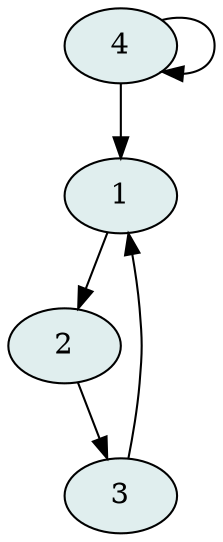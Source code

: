 digraph {
    1 [style=filled, fillcolor = azure2];
    2 [style=filled, fillcolor = azure2];
    3 [style=filled, fillcolor = azure2];
    4 [style=filled, fillcolor = azure2];
1 -> 2;
3 -> 1;
2 -> 3;
4 -> 4;
4 -> 1;
}
